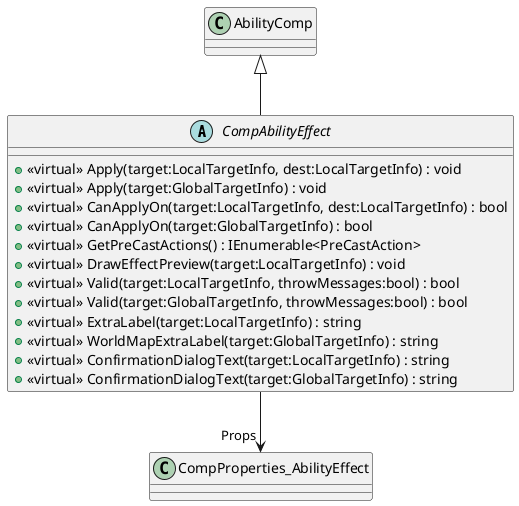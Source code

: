 @startuml
abstract class CompAbilityEffect {
    + <<virtual>> Apply(target:LocalTargetInfo, dest:LocalTargetInfo) : void
    + <<virtual>> Apply(target:GlobalTargetInfo) : void
    + <<virtual>> CanApplyOn(target:LocalTargetInfo, dest:LocalTargetInfo) : bool
    + <<virtual>> CanApplyOn(target:GlobalTargetInfo) : bool
    + <<virtual>> GetPreCastActions() : IEnumerable<PreCastAction>
    + <<virtual>> DrawEffectPreview(target:LocalTargetInfo) : void
    + <<virtual>> Valid(target:LocalTargetInfo, throwMessages:bool) : bool
    + <<virtual>> Valid(target:GlobalTargetInfo, throwMessages:bool) : bool
    + <<virtual>> ExtraLabel(target:LocalTargetInfo) : string
    + <<virtual>> WorldMapExtraLabel(target:GlobalTargetInfo) : string
    + <<virtual>> ConfirmationDialogText(target:LocalTargetInfo) : string
    + <<virtual>> ConfirmationDialogText(target:GlobalTargetInfo) : string
}
AbilityComp <|-- CompAbilityEffect
CompAbilityEffect --> "Props" CompProperties_AbilityEffect
@enduml
